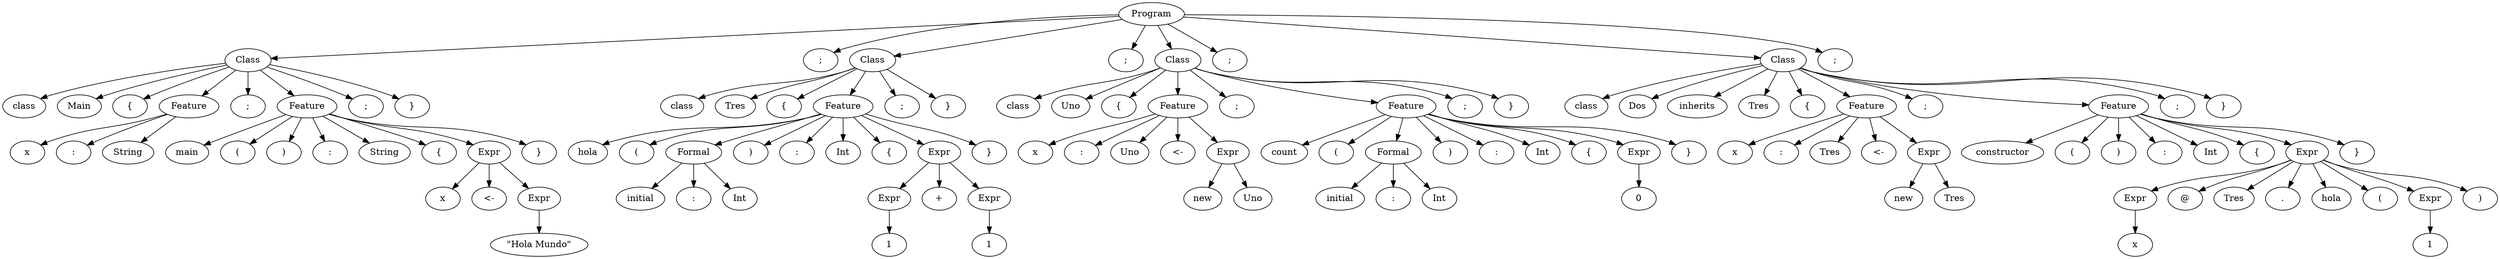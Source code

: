digraph {
	0 [label=Program]
	0 -> 1
	1 [label=Class]
	1 -> 2
	2 [label=class]
	1 -> 3
	3 [label=Main]
	1 -> 4
	4 [label="{"]
	1 -> 5
	5 [label=Feature]
	5 -> 6
	6 [label=x]
	5 -> 7
	7 [label=":"]
	5 -> 8
	8 [label=String]
	1 -> 9
	9 [label=";"]
	1 -> 10
	10 [label=Feature]
	10 -> 11
	11 [label=main]
	10 -> 12
	12 [label="("]
	10 -> 13
	13 [label=")"]
	10 -> 14
	14 [label=":"]
	10 -> 15
	15 [label=String]
	10 -> 16
	16 [label="{"]
	10 -> 17
	17 [label=Expr]
	17 -> 18
	18 [label=x]
	17 -> 19
	19 [label="<-"]
	17 -> 20
	20 [label=Expr]
	20 -> 21
	21 [label="\"Hola Mundo\""]
	10 -> 22
	22 [label="}"]
	1 -> 23
	23 [label=";"]
	1 -> 24
	24 [label="}"]
	0 -> 25
	25 [label=";"]
	0 -> 26
	26 [label=Class]
	26 -> 27
	27 [label=class]
	26 -> 28
	28 [label=Tres]
	26 -> 29
	29 [label="{"]
	26 -> 30
	30 [label=Feature]
	30 -> 31
	31 [label=hola]
	30 -> 32
	32 [label="("]
	30 -> 33
	33 [label=Formal]
	33 -> 34
	34 [label=initial]
	33 -> 35
	35 [label=":"]
	33 -> 36
	36 [label=Int]
	30 -> 37
	37 [label=")"]
	30 -> 38
	38 [label=":"]
	30 -> 39
	39 [label=Int]
	30 -> 40
	40 [label="{"]
	30 -> 41
	41 [label=Expr]
	41 -> 42
	42 [label=Expr]
	42 -> 43
	43 [label=1]
	41 -> 44
	44 [label="+"]
	41 -> 45
	45 [label=Expr]
	45 -> 46
	46 [label=1]
	30 -> 47
	47 [label="}"]
	26 -> 48
	48 [label=";"]
	26 -> 49
	49 [label="}"]
	0 -> 50
	50 [label=";"]
	0 -> 51
	51 [label=Class]
	51 -> 52
	52 [label=class]
	51 -> 53
	53 [label=Uno]
	51 -> 54
	54 [label="{"]
	51 -> 55
	55 [label=Feature]
	55 -> 56
	56 [label=x]
	55 -> 57
	57 [label=":"]
	55 -> 58
	58 [label=Uno]
	55 -> 59
	59 [label="<-"]
	55 -> 60
	60 [label=Expr]
	60 -> 61
	61 [label=new]
	60 -> 62
	62 [label=Uno]
	51 -> 63
	63 [label=";"]
	51 -> 64
	64 [label=Feature]
	64 -> 65
	65 [label=count]
	64 -> 66
	66 [label="("]
	64 -> 67
	67 [label=Formal]
	67 -> 68
	68 [label=initial]
	67 -> 69
	69 [label=":"]
	67 -> 70
	70 [label=Int]
	64 -> 71
	71 [label=")"]
	64 -> 72
	72 [label=":"]
	64 -> 73
	73 [label=Int]
	64 -> 74
	74 [label="{"]
	64 -> 75
	75 [label=Expr]
	75 -> 76
	76 [label=0]
	64 -> 77
	77 [label="}"]
	51 -> 78
	78 [label=";"]
	51 -> 79
	79 [label="}"]
	0 -> 80
	80 [label=";"]
	0 -> 81
	81 [label=Class]
	81 -> 82
	82 [label=class]
	81 -> 83
	83 [label=Dos]
	81 -> 84
	84 [label=inherits]
	81 -> 85
	85 [label=Tres]
	81 -> 86
	86 [label="{"]
	81 -> 87
	87 [label=Feature]
	87 -> 88
	88 [label=x]
	87 -> 89
	89 [label=":"]
	87 -> 90
	90 [label=Tres]
	87 -> 91
	91 [label="<-"]
	87 -> 92
	92 [label=Expr]
	92 -> 93
	93 [label=new]
	92 -> 94
	94 [label=Tres]
	81 -> 95
	95 [label=";"]
	81 -> 96
	96 [label=Feature]
	96 -> 97
	97 [label=constructor]
	96 -> 98
	98 [label="("]
	96 -> 99
	99 [label=")"]
	96 -> 100
	100 [label=":"]
	96 -> 101
	101 [label=Int]
	96 -> 102
	102 [label="{"]
	96 -> 103
	103 [label=Expr]
	103 -> 104
	104 [label=Expr]
	104 -> 105
	105 [label=x]
	103 -> 106
	106 [label="@"]
	103 -> 107
	107 [label=Tres]
	103 -> 108
	108 [label="."]
	103 -> 109
	109 [label=hola]
	103 -> 110
	110 [label="("]
	103 -> 111
	111 [label=Expr]
	111 -> 112
	112 [label=1]
	103 -> 113
	113 [label=")"]
	96 -> 114
	114 [label="}"]
	81 -> 115
	115 [label=";"]
	81 -> 116
	116 [label="}"]
	0 -> 117
	117 [label=";"]
}
